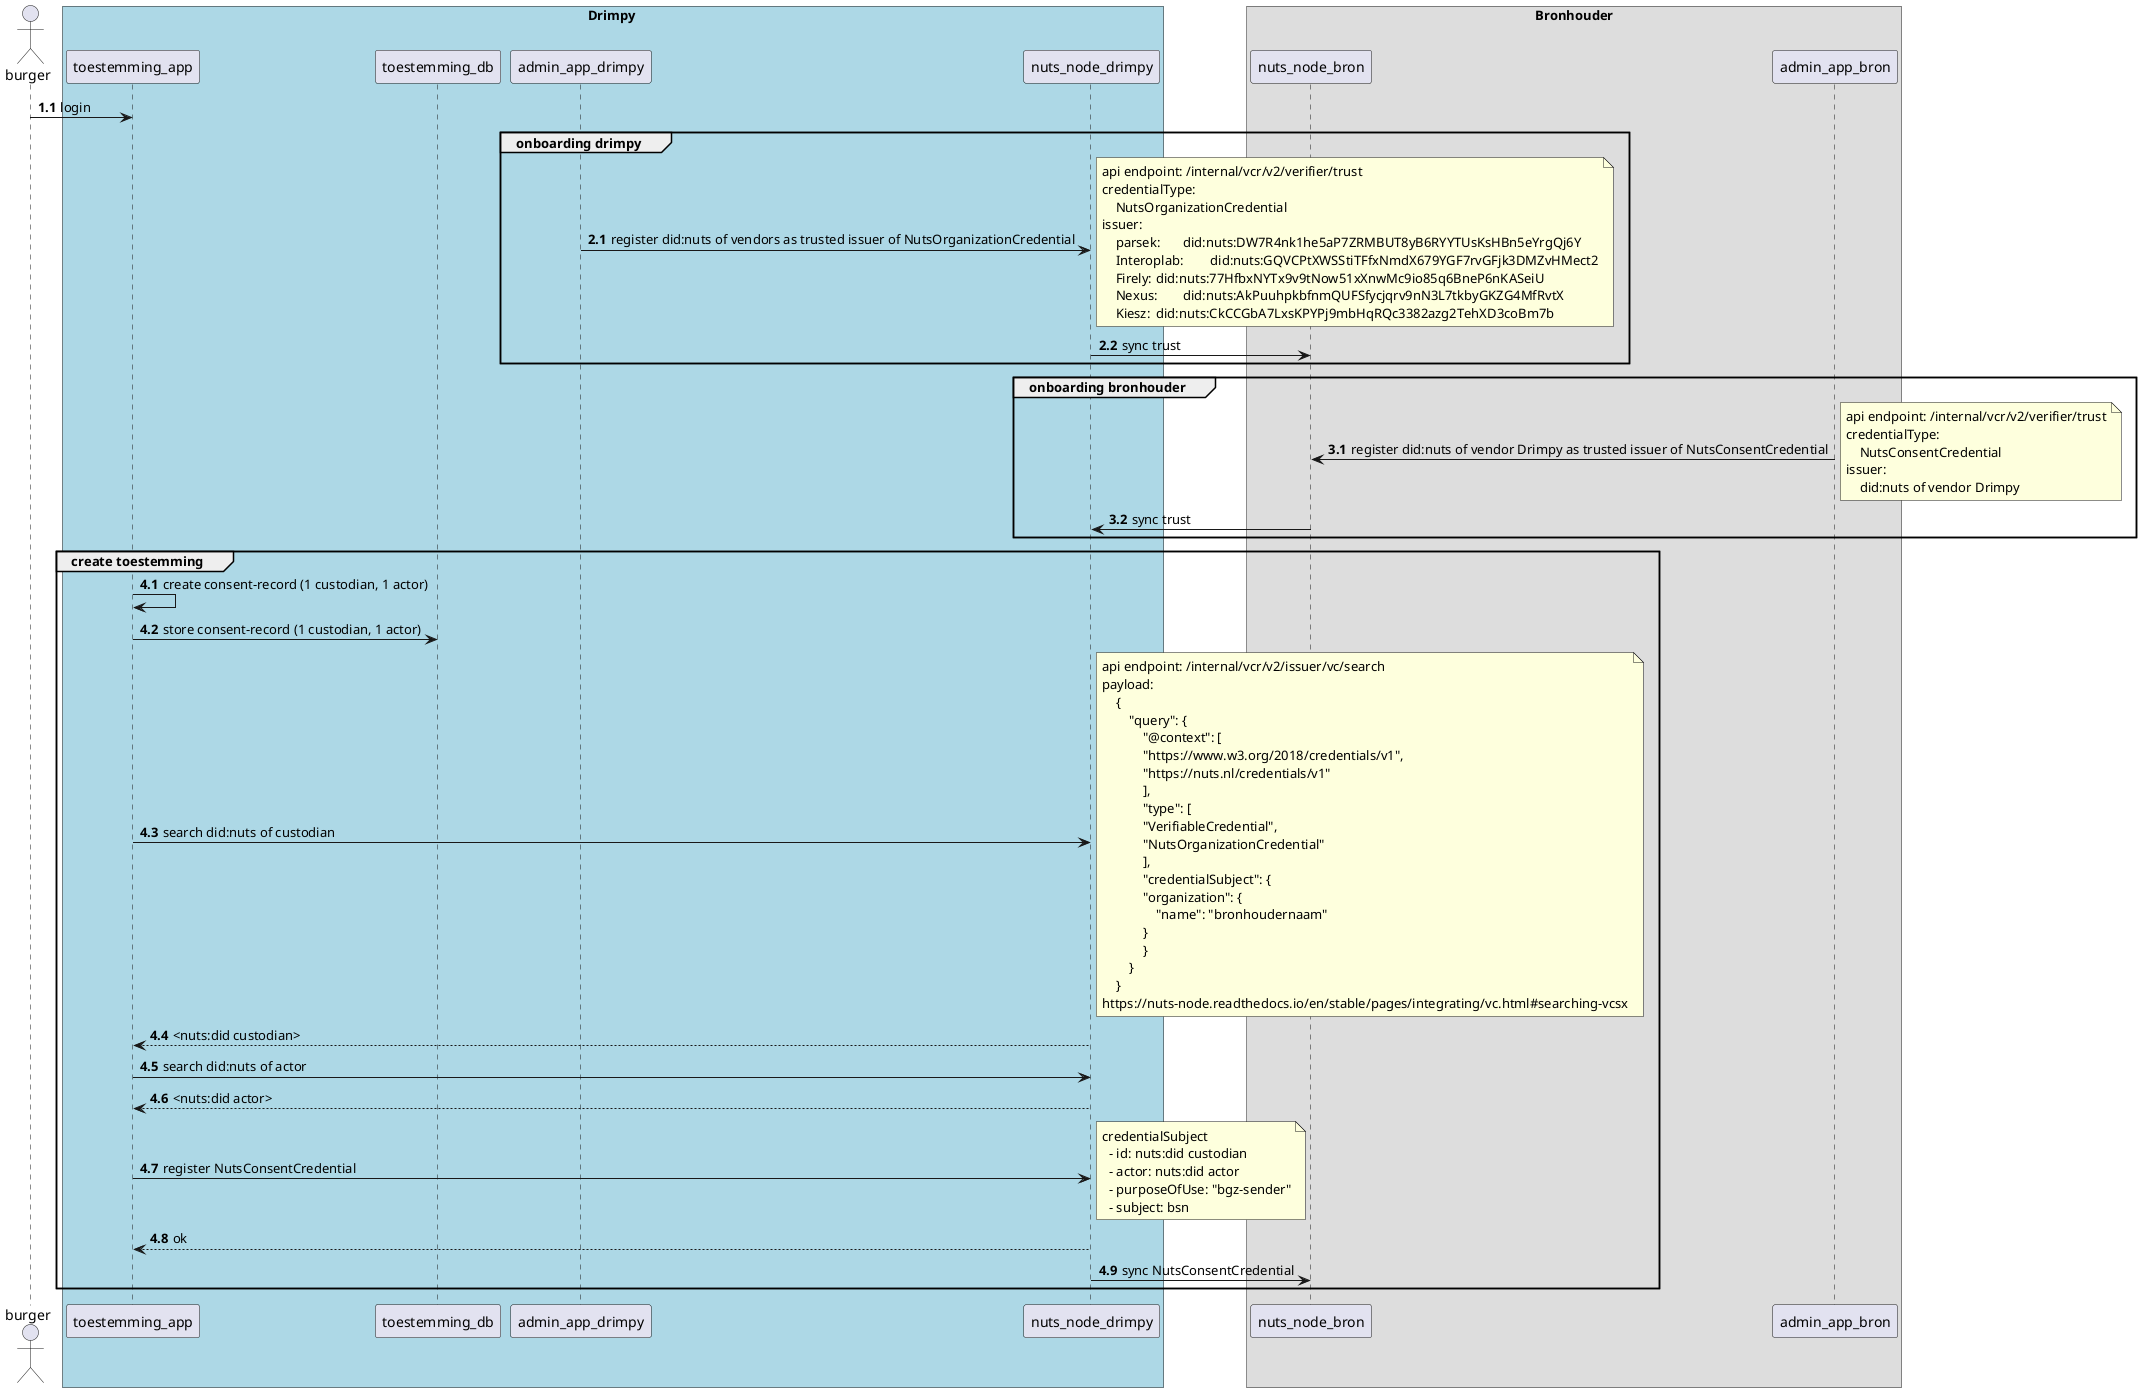@startuml Drimpy
autonumber 1.1
actor burger
box Drimpy #lightblue
  participant toestemming_app as toes
  participant toestemming_db as toes_db
  participant admin_app_drimpy
  participant nuts_node_drimpy as nuts_drimpy
end box

box Bronhouder
  participant nuts_node_bron as nuts_bron
  participant admin_app_bron
end box

burger -> toes: login

group onboarding drimpy
  autonumber inc a
  admin_app_drimpy -> nuts_drimpy: register did:nuts of vendors as trusted issuer of NutsOrganizationCredential
  note right
    api endpoint: /internal/vcr/v2/verifier/trust
    credentialType:
        NutsOrganizationCredential
    issuer: 
        parsek:	did:nuts:DW7R4nk1he5aP7ZRMBUT8yB6RYYTUsKsHBn5eYrgQj6Y
        Interoplab:	did:nuts:GQVCPtXWSStiTFfxNmdX679YGF7rvGFjk3DMZvHMect2
        Firely:	did:nuts:77HfbxNYTx9v9tNow51xXnwMc9io85q6BneP6nKASeiU
        Nexus:	did:nuts:AkPuuhpkbfnmQUFSfycjqrv9nN3L7tkbyGKZG4MfRvtX
        Kiesz:	did:nuts:CkCCGbA7LxsKPYPj9mbHqRQc3382azg2TehXD3coBm7b
  end note
  nuts_drimpy -> nuts_bron: sync trust
end group

group onboarding bronhouder
  autonumber inc a
  admin_app_bron -> nuts_bron: register did:nuts of vendor Drimpy as trusted issuer of NutsConsentCredential
  note right
    api endpoint: /internal/vcr/v2/verifier/trust
    credentialType:
        NutsConsentCredential
    issuer:
        did:nuts of vendor Drimpy
  end note
  nuts_bron -> nuts_drimpy: sync trust
end group

group create toestemming
  autonumber inc a
  toes -> toes: create consent-record (1 custodian, 1 actor)
  toes -> toes_db: store consent-record (1 custodian, 1 actor)
  toes -> nuts_drimpy: search did:nuts of custodian
  note right
    api endpoint: /internal/vcr/v2/issuer/vc/search
    payload:
        {
            "query": {
                "@context": [
                "https://www.w3.org/2018/credentials/v1",
                "https://nuts.nl/credentials/v1"
                ],
                "type": [
                "VerifiableCredential",
                "NutsOrganizationCredential"
                ],
                "credentialSubject": {
                "organization": {
                    "name": "bronhoudernaam"
                }
                }
            }
        }
    https://nuts-node.readthedocs.io/en/stable/pages/integrating/vc.html#searching-vcsx
  end note
  nuts_drimpy --> toes: <nuts:did custodian>
  toes -> nuts_drimpy: search did:nuts of actor
  nuts_drimpy --> toes: <nuts:did actor>
  toes -> nuts_drimpy: register NutsConsentCredential
  note right
  credentialSubject
    - id: nuts:did custodian
    - actor: nuts:did actor
    - purposeOfUse: "bgz-sender"
    - subject: bsn
  end note
  nuts_drimpy --> toes: ok
  nuts_drimpy -> nuts_bron: sync NutsConsentCredential
end group

@enduml